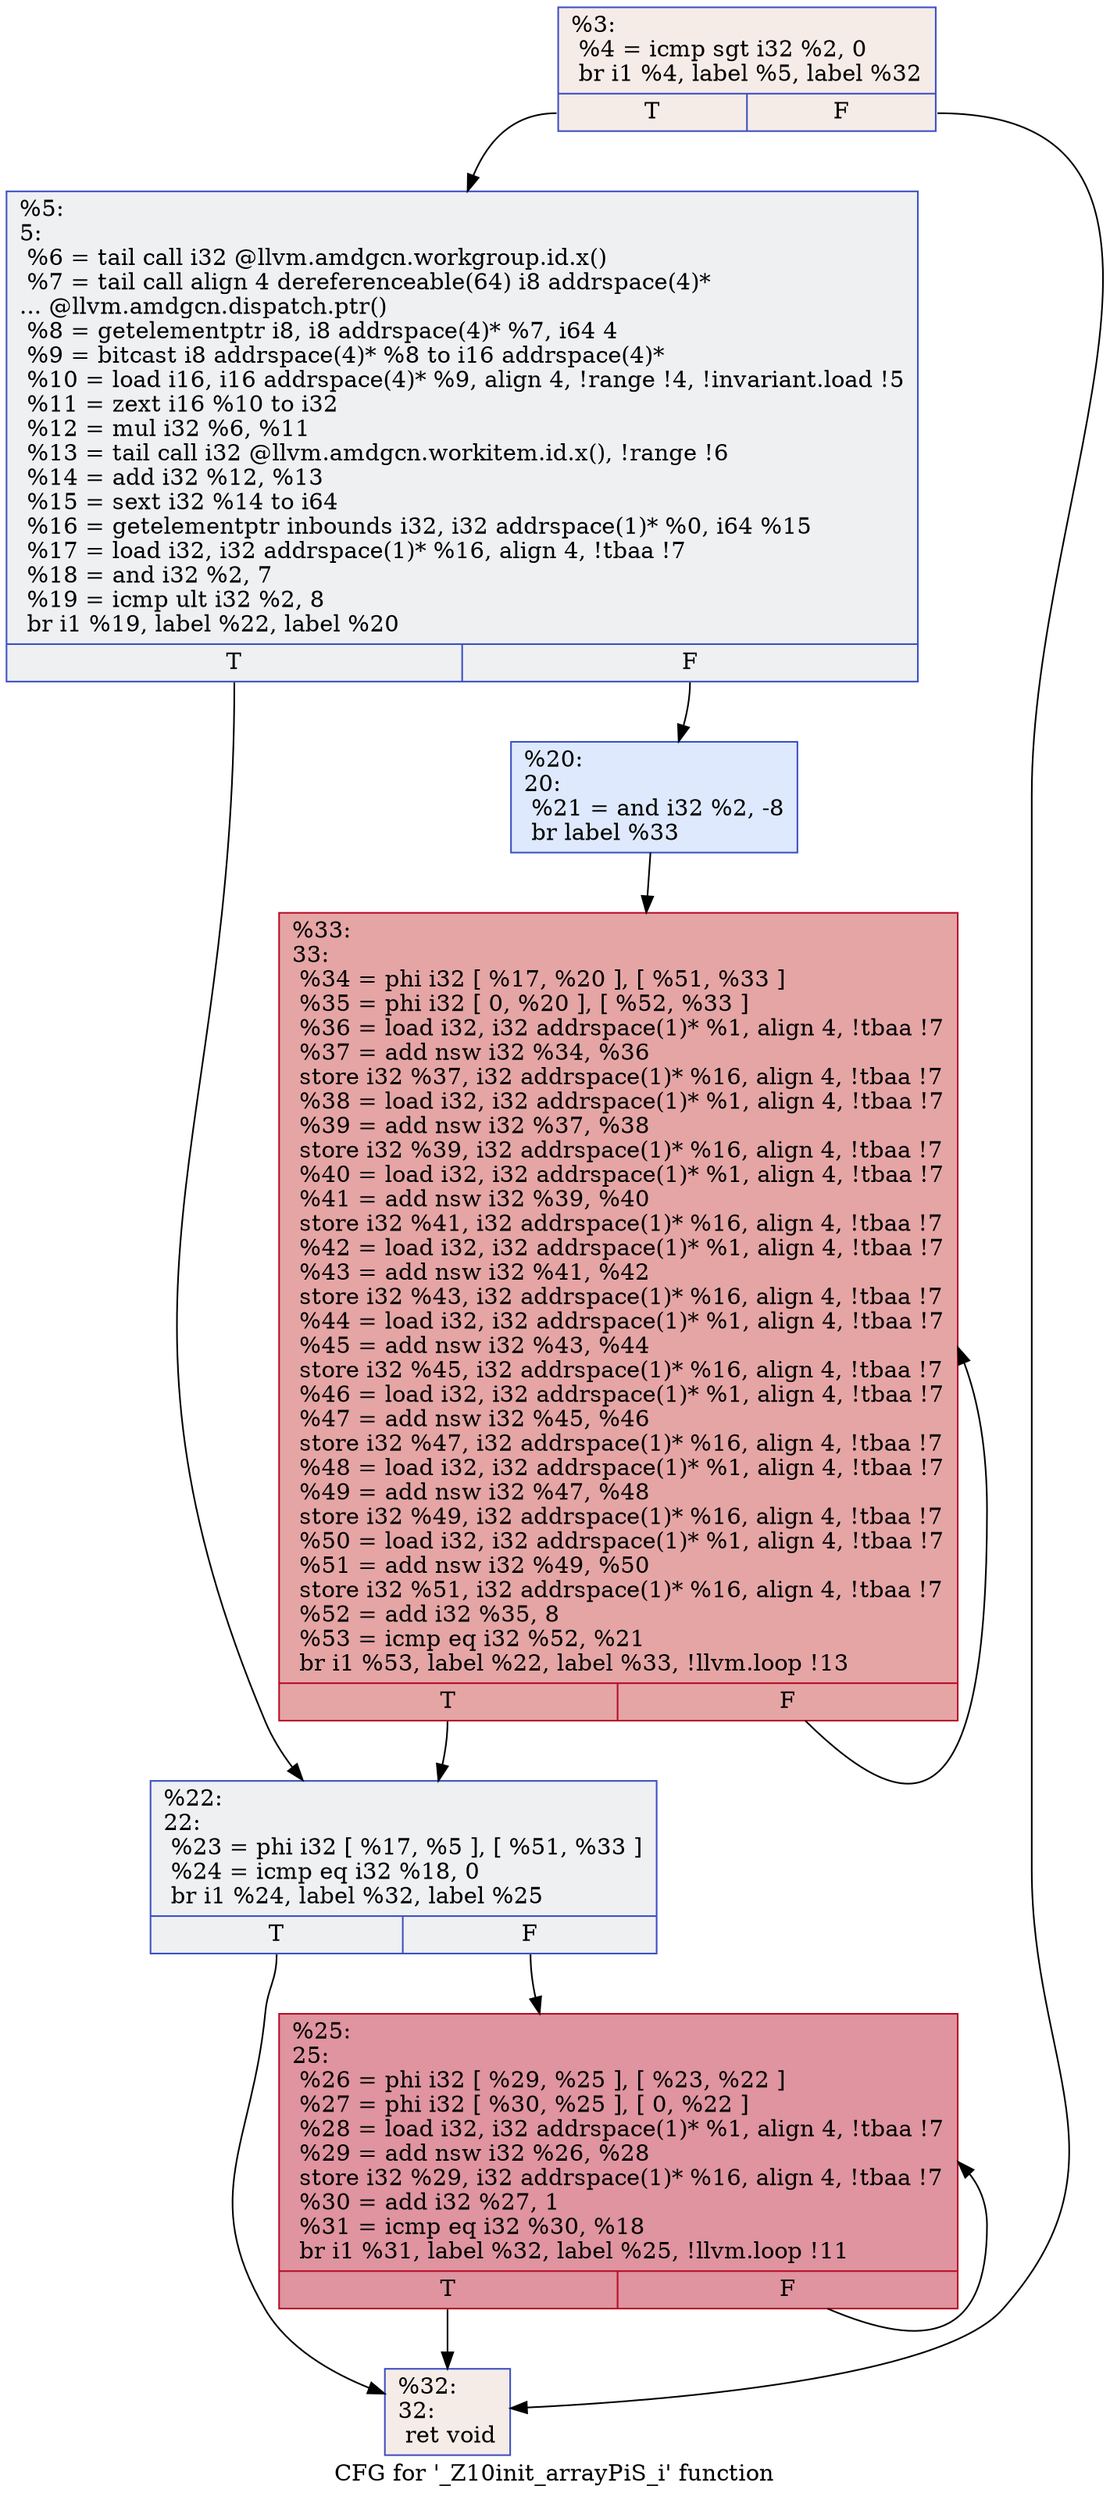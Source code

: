 digraph "CFG for '_Z10init_arrayPiS_i' function" {
	label="CFG for '_Z10init_arrayPiS_i' function";

	Node0x6252810 [shape=record,color="#3d50c3ff", style=filled, fillcolor="#ead5c970",label="{%3:\l  %4 = icmp sgt i32 %2, 0\l  br i1 %4, label %5, label %32\l|{<s0>T|<s1>F}}"];
	Node0x6252810:s0 -> Node0x6252f50;
	Node0x6252810:s1 -> Node0x6252fe0;
	Node0x6252f50 [shape=record,color="#3d50c3ff", style=filled, fillcolor="#d9dce170",label="{%5:\l5:                                                \l  %6 = tail call i32 @llvm.amdgcn.workgroup.id.x()\l  %7 = tail call align 4 dereferenceable(64) i8 addrspace(4)*\l... @llvm.amdgcn.dispatch.ptr()\l  %8 = getelementptr i8, i8 addrspace(4)* %7, i64 4\l  %9 = bitcast i8 addrspace(4)* %8 to i16 addrspace(4)*\l  %10 = load i16, i16 addrspace(4)* %9, align 4, !range !4, !invariant.load !5\l  %11 = zext i16 %10 to i32\l  %12 = mul i32 %6, %11\l  %13 = tail call i32 @llvm.amdgcn.workitem.id.x(), !range !6\l  %14 = add i32 %12, %13\l  %15 = sext i32 %14 to i64\l  %16 = getelementptr inbounds i32, i32 addrspace(1)* %0, i64 %15\l  %17 = load i32, i32 addrspace(1)* %16, align 4, !tbaa !7\l  %18 = and i32 %2, 7\l  %19 = icmp ult i32 %2, 8\l  br i1 %19, label %22, label %20\l|{<s0>T|<s1>F}}"];
	Node0x6252f50:s0 -> Node0x6254d70;
	Node0x6252f50:s1 -> Node0x6254e00;
	Node0x6254e00 [shape=record,color="#3d50c3ff", style=filled, fillcolor="#b5cdfa70",label="{%20:\l20:                                               \l  %21 = and i32 %2, -8\l  br label %33\l}"];
	Node0x6254e00 -> Node0x6255000;
	Node0x6254d70 [shape=record,color="#3d50c3ff", style=filled, fillcolor="#d9dce170",label="{%22:\l22:                                               \l  %23 = phi i32 [ %17, %5 ], [ %51, %33 ]\l  %24 = icmp eq i32 %18, 0\l  br i1 %24, label %32, label %25\l|{<s0>T|<s1>F}}"];
	Node0x6254d70:s0 -> Node0x6252fe0;
	Node0x6254d70:s1 -> Node0x6255230;
	Node0x6255230 [shape=record,color="#b70d28ff", style=filled, fillcolor="#b70d2870",label="{%25:\l25:                                               \l  %26 = phi i32 [ %29, %25 ], [ %23, %22 ]\l  %27 = phi i32 [ %30, %25 ], [ 0, %22 ]\l  %28 = load i32, i32 addrspace(1)* %1, align 4, !tbaa !7\l  %29 = add nsw i32 %26, %28\l  store i32 %29, i32 addrspace(1)* %16, align 4, !tbaa !7\l  %30 = add i32 %27, 1\l  %31 = icmp eq i32 %30, %18\l  br i1 %31, label %32, label %25, !llvm.loop !11\l|{<s0>T|<s1>F}}"];
	Node0x6255230:s0 -> Node0x6252fe0;
	Node0x6255230:s1 -> Node0x6255230;
	Node0x6252fe0 [shape=record,color="#3d50c3ff", style=filled, fillcolor="#ead5c970",label="{%32:\l32:                                               \l  ret void\l}"];
	Node0x6255000 [shape=record,color="#b70d28ff", style=filled, fillcolor="#c5333470",label="{%33:\l33:                                               \l  %34 = phi i32 [ %17, %20 ], [ %51, %33 ]\l  %35 = phi i32 [ 0, %20 ], [ %52, %33 ]\l  %36 = load i32, i32 addrspace(1)* %1, align 4, !tbaa !7\l  %37 = add nsw i32 %34, %36\l  store i32 %37, i32 addrspace(1)* %16, align 4, !tbaa !7\l  %38 = load i32, i32 addrspace(1)* %1, align 4, !tbaa !7\l  %39 = add nsw i32 %37, %38\l  store i32 %39, i32 addrspace(1)* %16, align 4, !tbaa !7\l  %40 = load i32, i32 addrspace(1)* %1, align 4, !tbaa !7\l  %41 = add nsw i32 %39, %40\l  store i32 %41, i32 addrspace(1)* %16, align 4, !tbaa !7\l  %42 = load i32, i32 addrspace(1)* %1, align 4, !tbaa !7\l  %43 = add nsw i32 %41, %42\l  store i32 %43, i32 addrspace(1)* %16, align 4, !tbaa !7\l  %44 = load i32, i32 addrspace(1)* %1, align 4, !tbaa !7\l  %45 = add nsw i32 %43, %44\l  store i32 %45, i32 addrspace(1)* %16, align 4, !tbaa !7\l  %46 = load i32, i32 addrspace(1)* %1, align 4, !tbaa !7\l  %47 = add nsw i32 %45, %46\l  store i32 %47, i32 addrspace(1)* %16, align 4, !tbaa !7\l  %48 = load i32, i32 addrspace(1)* %1, align 4, !tbaa !7\l  %49 = add nsw i32 %47, %48\l  store i32 %49, i32 addrspace(1)* %16, align 4, !tbaa !7\l  %50 = load i32, i32 addrspace(1)* %1, align 4, !tbaa !7\l  %51 = add nsw i32 %49, %50\l  store i32 %51, i32 addrspace(1)* %16, align 4, !tbaa !7\l  %52 = add i32 %35, 8\l  %53 = icmp eq i32 %52, %21\l  br i1 %53, label %22, label %33, !llvm.loop !13\l|{<s0>T|<s1>F}}"];
	Node0x6255000:s0 -> Node0x6254d70;
	Node0x6255000:s1 -> Node0x6255000;
}
